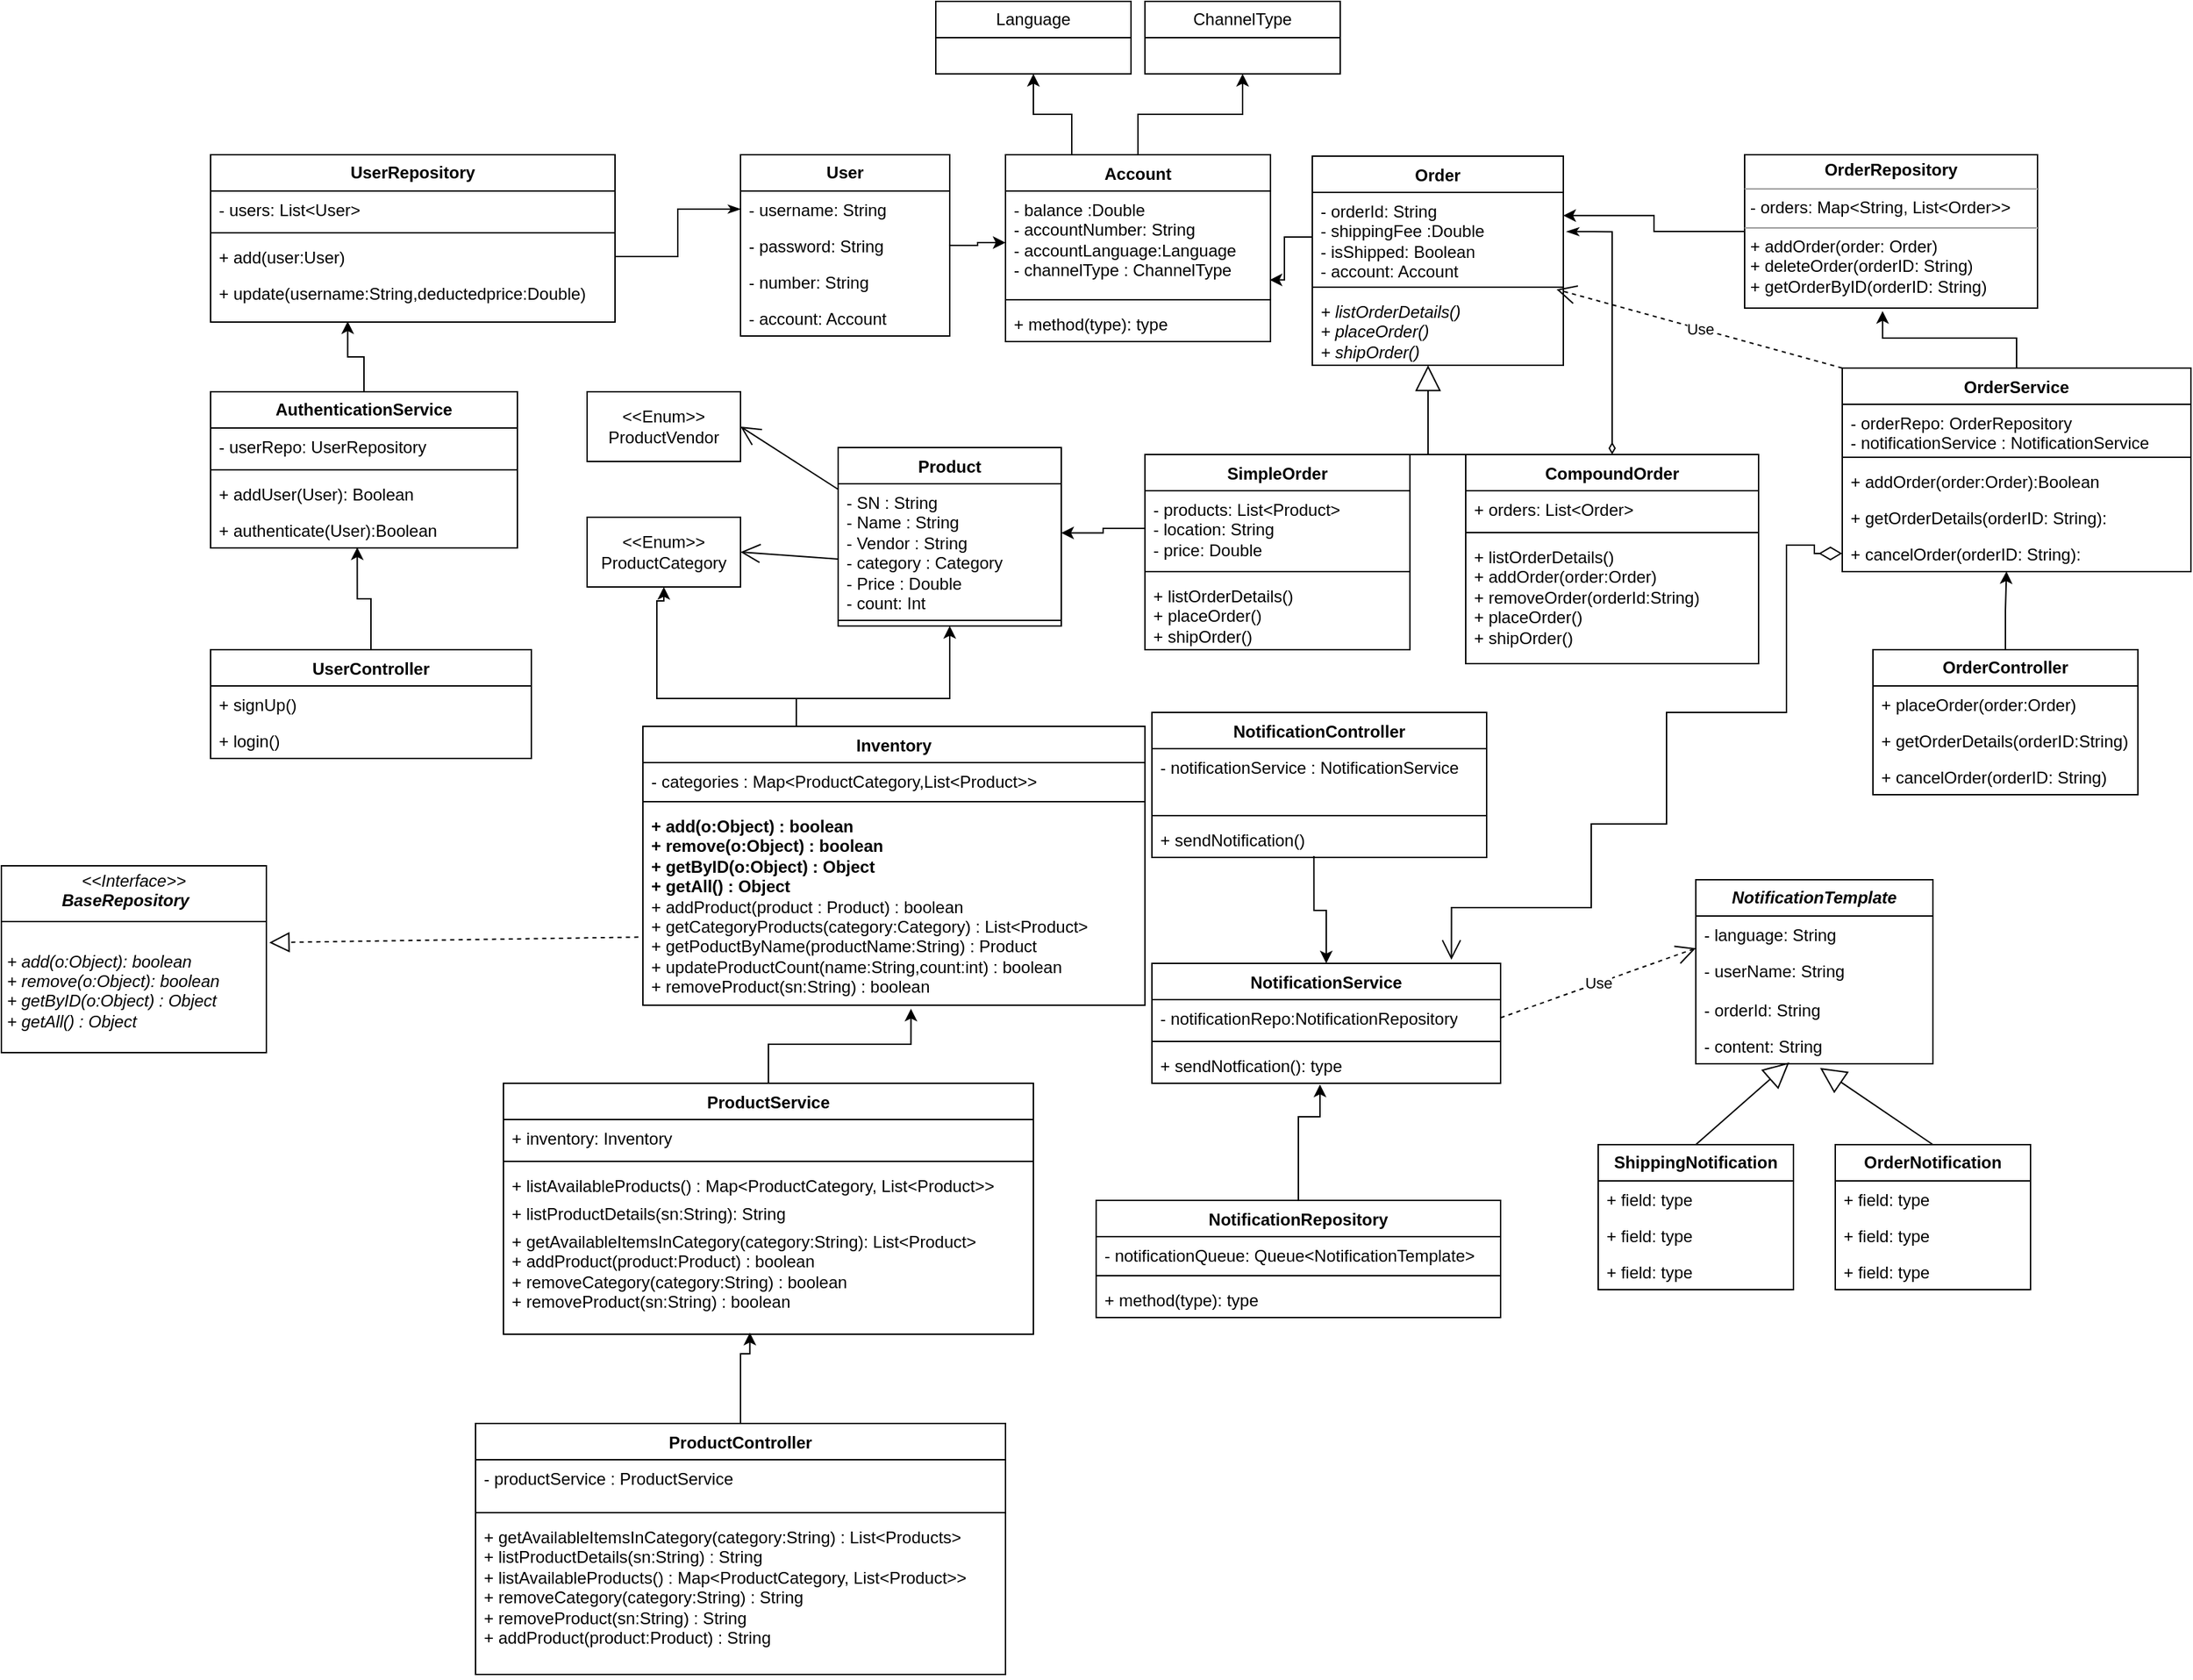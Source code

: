 <mxfile version="22.1.16" type="device">
  <diagram name="Page-1" id="ezWB19gvRVHxyUMwyJo4">
    <mxGraphModel dx="1629" dy="2023" grid="1" gridSize="10" guides="1" tooltips="1" connect="1" arrows="1" fold="1" page="1" pageScale="1" pageWidth="827" pageHeight="1169" background="none" math="0" shadow="0">
      <root>
        <mxCell id="0" />
        <mxCell id="1" parent="0" />
        <mxCell id="jAd_0k3JoRh1aV_-WotN-58" style="edgeStyle=orthogonalEdgeStyle;rounded=0;orthogonalLoop=1;jettySize=auto;html=1;entryX=0.5;entryY=1;entryDx=0;entryDy=0;" parent="1" source="sSTxeFwzz6aE_10y11AU-1" target="8iRE1FHYoumsFUY-3AyQ-13" edge="1">
          <mxGeometry relative="1" as="geometry">
            <mxPoint x="9.52" y="345.004" as="targetPoint" />
            <Array as="points">
              <mxPoint x="110" y="420" />
              <mxPoint x="10" y="420" />
              <mxPoint x="10" y="350" />
              <mxPoint x="15" y="350" />
            </Array>
          </mxGeometry>
        </mxCell>
        <mxCell id="sSTxeFwzz6aE_10y11AU-1" value="Inventory" style="swimlane;fontStyle=1;align=center;verticalAlign=top;childLayout=stackLayout;horizontal=1;startSize=26;horizontalStack=0;resizeParent=1;resizeParentMax=0;resizeLast=0;collapsible=1;marginBottom=0;whiteSpace=wrap;html=1;" parent="1" vertex="1">
          <mxGeometry y="440" width="360" height="200" as="geometry" />
        </mxCell>
        <mxCell id="sSTxeFwzz6aE_10y11AU-2" value="- categories : Map&amp;lt;ProductCategory,List&amp;lt;Product&amp;gt;&amp;gt;" style="text;strokeColor=none;fillColor=none;align=left;verticalAlign=top;spacingLeft=4;spacingRight=4;overflow=hidden;rotatable=0;points=[[0,0.5],[1,0.5]];portConstraint=eastwest;whiteSpace=wrap;html=1;" parent="sSTxeFwzz6aE_10y11AU-1" vertex="1">
          <mxGeometry y="26" width="360" height="24" as="geometry" />
        </mxCell>
        <mxCell id="sSTxeFwzz6aE_10y11AU-3" value="" style="line;strokeWidth=1;fillColor=none;align=left;verticalAlign=middle;spacingTop=-1;spacingLeft=3;spacingRight=3;rotatable=0;labelPosition=right;points=[];portConstraint=eastwest;strokeColor=inherit;" parent="sSTxeFwzz6aE_10y11AU-1" vertex="1">
          <mxGeometry y="50" width="360" height="8" as="geometry" />
        </mxCell>
        <mxCell id="XPgr3p0GNO_WvnNz8szD-36" value="&lt;b&gt;+ add(o:Object) : boolean&lt;br&gt;+ remove(o:Object) : boolean&lt;br&gt;+ getByID(o:Object) : Object&lt;br&gt;+ getAll() : Object&lt;br&gt;&lt;/b&gt;+ addProduct(product : Product) : boolean&lt;br style=&quot;border-color: var(--border-color);&quot;&gt;&lt;span style=&quot;background-color: rgb(255, 255, 255);&quot;&gt;+ getCategoryProducts(category:Category) : List&amp;lt;Product&amp;gt;&lt;br&gt;+ getPoductByName(productName:String) : Product&lt;br&gt;+ updateProductCount(name:String,count:int) : boolean&lt;br&gt;+ removeProduct(sn:String) : boolean&lt;br&gt;&lt;br&gt;&lt;/span&gt;" style="text;strokeColor=none;fillColor=none;align=left;verticalAlign=top;spacingLeft=4;spacingRight=4;overflow=hidden;rotatable=0;points=[[0,0.5],[1,0.5]];portConstraint=eastwest;whiteSpace=wrap;html=1;" parent="sSTxeFwzz6aE_10y11AU-1" vertex="1">
          <mxGeometry y="58" width="360" height="142" as="geometry" />
        </mxCell>
        <mxCell id="sSTxeFwzz6aE_10y11AU-9" value="Product" style="swimlane;fontStyle=1;align=center;verticalAlign=top;childLayout=stackLayout;horizontal=1;startSize=26;horizontalStack=0;resizeParent=1;resizeParentMax=0;resizeLast=0;collapsible=1;marginBottom=0;whiteSpace=wrap;html=1;" parent="1" vertex="1">
          <mxGeometry x="140" y="240" width="160" height="128" as="geometry" />
        </mxCell>
        <mxCell id="8iRE1FHYoumsFUY-3AyQ-15" value="" style="endArrow=open;endFill=1;endSize=12;html=1;rounded=0;entryX=1;entryY=0.5;entryDx=0;entryDy=0;" edge="1" parent="sSTxeFwzz6aE_10y11AU-9" target="8iRE1FHYoumsFUY-3AyQ-14">
          <mxGeometry width="160" relative="1" as="geometry">
            <mxPoint y="30" as="sourcePoint" />
            <mxPoint x="160" y="30" as="targetPoint" />
          </mxGeometry>
        </mxCell>
        <mxCell id="sSTxeFwzz6aE_10y11AU-10" value="- SN : String&lt;br&gt;- Name : String&lt;br&gt;- Vendor : String&lt;br&gt;- category : Category&lt;br&gt;- Price : Double&lt;br&gt;- count: Int" style="text;strokeColor=none;fillColor=none;align=left;verticalAlign=top;spacingLeft=4;spacingRight=4;overflow=hidden;rotatable=0;points=[[0,0.5],[1,0.5]];portConstraint=eastwest;whiteSpace=wrap;html=1;" parent="sSTxeFwzz6aE_10y11AU-9" vertex="1">
          <mxGeometry y="26" width="160" height="94" as="geometry" />
        </mxCell>
        <mxCell id="8iRE1FHYoumsFUY-3AyQ-16" value="" style="endArrow=open;endFill=1;endSize=12;html=1;rounded=0;entryX=1;entryY=0.5;entryDx=0;entryDy=0;" edge="1" parent="sSTxeFwzz6aE_10y11AU-9" target="8iRE1FHYoumsFUY-3AyQ-13">
          <mxGeometry width="160" relative="1" as="geometry">
            <mxPoint y="80" as="sourcePoint" />
            <mxPoint x="160" y="80" as="targetPoint" />
          </mxGeometry>
        </mxCell>
        <mxCell id="sSTxeFwzz6aE_10y11AU-11" value="" style="line;strokeWidth=1;fillColor=none;align=left;verticalAlign=middle;spacingTop=-1;spacingLeft=3;spacingRight=3;rotatable=0;labelPosition=right;points=[];portConstraint=eastwest;strokeColor=inherit;" parent="sSTxeFwzz6aE_10y11AU-9" vertex="1">
          <mxGeometry y="120" width="160" height="8" as="geometry" />
        </mxCell>
        <mxCell id="jAd_0k3JoRh1aV_-WotN-1" value="&lt;b&gt;User&lt;/b&gt;" style="swimlane;fontStyle=0;childLayout=stackLayout;horizontal=1;startSize=26;fillColor=none;horizontalStack=0;resizeParent=1;resizeParentMax=0;resizeLast=0;collapsible=1;marginBottom=0;whiteSpace=wrap;html=1;" parent="1" vertex="1">
          <mxGeometry x="70" y="30" width="150" height="130" as="geometry" />
        </mxCell>
        <mxCell id="jAd_0k3JoRh1aV_-WotN-2" value="- username: String" style="text;strokeColor=none;fillColor=none;align=left;verticalAlign=top;spacingLeft=4;spacingRight=4;overflow=hidden;rotatable=0;points=[[0,0.5],[1,0.5]];portConstraint=eastwest;whiteSpace=wrap;html=1;" parent="jAd_0k3JoRh1aV_-WotN-1" vertex="1">
          <mxGeometry y="26" width="150" height="26" as="geometry" />
        </mxCell>
        <mxCell id="jAd_0k3JoRh1aV_-WotN-3" value="- password: String" style="text;strokeColor=none;fillColor=none;align=left;verticalAlign=top;spacingLeft=4;spacingRight=4;overflow=hidden;rotatable=0;points=[[0,0.5],[1,0.5]];portConstraint=eastwest;whiteSpace=wrap;html=1;" parent="jAd_0k3JoRh1aV_-WotN-1" vertex="1">
          <mxGeometry y="52" width="150" height="26" as="geometry" />
        </mxCell>
        <mxCell id="jAd_0k3JoRh1aV_-WotN-4" value="- number: String" style="text;strokeColor=none;fillColor=none;align=left;verticalAlign=top;spacingLeft=4;spacingRight=4;overflow=hidden;rotatable=0;points=[[0,0.5],[1,0.5]];portConstraint=eastwest;whiteSpace=wrap;html=1;" parent="jAd_0k3JoRh1aV_-WotN-1" vertex="1">
          <mxGeometry y="78" width="150" height="26" as="geometry" />
        </mxCell>
        <mxCell id="jAd_0k3JoRh1aV_-WotN-47" value="- account: Account" style="text;strokeColor=none;fillColor=none;align=left;verticalAlign=top;spacingLeft=4;spacingRight=4;overflow=hidden;rotatable=0;points=[[0,0.5],[1,0.5]];portConstraint=eastwest;whiteSpace=wrap;html=1;" parent="jAd_0k3JoRh1aV_-WotN-1" vertex="1">
          <mxGeometry y="104" width="150" height="26" as="geometry" />
        </mxCell>
        <mxCell id="H5YXKVOn2lbgcyIjDE7c-7" style="edgeStyle=orthogonalEdgeStyle;rounded=0;orthogonalLoop=1;jettySize=auto;html=1;exitX=0.5;exitY=0;exitDx=0;exitDy=0;entryX=0.5;entryY=1;entryDx=0;entryDy=0;" parent="1" source="jAd_0k3JoRh1aV_-WotN-6" target="H5YXKVOn2lbgcyIjDE7c-2" edge="1">
          <mxGeometry relative="1" as="geometry" />
        </mxCell>
        <mxCell id="H5YXKVOn2lbgcyIjDE7c-14" style="edgeStyle=orthogonalEdgeStyle;rounded=0;orthogonalLoop=1;jettySize=auto;html=1;exitX=0.25;exitY=0;exitDx=0;exitDy=0;entryX=0.5;entryY=1;entryDx=0;entryDy=0;" parent="1" source="jAd_0k3JoRh1aV_-WotN-6" target="H5YXKVOn2lbgcyIjDE7c-13" edge="1">
          <mxGeometry relative="1" as="geometry" />
        </mxCell>
        <mxCell id="jAd_0k3JoRh1aV_-WotN-6" value="Account" style="swimlane;fontStyle=1;align=center;verticalAlign=top;childLayout=stackLayout;horizontal=1;startSize=26;horizontalStack=0;resizeParent=1;resizeParentMax=0;resizeLast=0;collapsible=1;marginBottom=0;whiteSpace=wrap;html=1;" parent="1" vertex="1">
          <mxGeometry x="260" y="30" width="190" height="134" as="geometry" />
        </mxCell>
        <mxCell id="jAd_0k3JoRh1aV_-WotN-7" value="- balance :Double&lt;br&gt;- accountNumber: String&lt;br&gt;- accountLanguage:Language&lt;br&gt;- channelType : ChannelType" style="text;strokeColor=none;fillColor=none;align=left;verticalAlign=top;spacingLeft=4;spacingRight=4;overflow=hidden;rotatable=0;points=[[0,0.5],[1,0.5]];portConstraint=eastwest;whiteSpace=wrap;html=1;" parent="jAd_0k3JoRh1aV_-WotN-6" vertex="1">
          <mxGeometry y="26" width="190" height="74" as="geometry" />
        </mxCell>
        <mxCell id="jAd_0k3JoRh1aV_-WotN-8" value="" style="line;strokeWidth=1;fillColor=none;align=left;verticalAlign=middle;spacingTop=-1;spacingLeft=3;spacingRight=3;rotatable=0;labelPosition=right;points=[];portConstraint=eastwest;strokeColor=inherit;" parent="jAd_0k3JoRh1aV_-WotN-6" vertex="1">
          <mxGeometry y="100" width="190" height="8" as="geometry" />
        </mxCell>
        <mxCell id="jAd_0k3JoRh1aV_-WotN-9" value="+ method(type): type" style="text;strokeColor=none;fillColor=none;align=left;verticalAlign=top;spacingLeft=4;spacingRight=4;overflow=hidden;rotatable=0;points=[[0,0.5],[1,0.5]];portConstraint=eastwest;whiteSpace=wrap;html=1;" parent="jAd_0k3JoRh1aV_-WotN-6" vertex="1">
          <mxGeometry y="108" width="190" height="26" as="geometry" />
        </mxCell>
        <mxCell id="jAd_0k3JoRh1aV_-WotN-15" value="Order" style="swimlane;fontStyle=1;align=center;verticalAlign=top;childLayout=stackLayout;horizontal=1;startSize=26;horizontalStack=0;resizeParent=1;resizeParentMax=0;resizeLast=0;collapsible=1;marginBottom=0;whiteSpace=wrap;html=1;" parent="1" vertex="1">
          <mxGeometry x="480" y="31" width="180" height="150" as="geometry" />
        </mxCell>
        <mxCell id="jAd_0k3JoRh1aV_-WotN-16" value="- orderId: String&lt;br&gt;- shippingFee :Double&lt;br&gt;- isShipped: Boolean&lt;br&gt;- account: Account" style="text;strokeColor=none;fillColor=none;align=left;verticalAlign=top;spacingLeft=4;spacingRight=4;overflow=hidden;rotatable=0;points=[[0,0.5],[1,0.5]];portConstraint=eastwest;whiteSpace=wrap;html=1;" parent="jAd_0k3JoRh1aV_-WotN-15" vertex="1">
          <mxGeometry y="26" width="180" height="64" as="geometry" />
        </mxCell>
        <mxCell id="jAd_0k3JoRh1aV_-WotN-17" value="" style="line;strokeWidth=1;fillColor=none;align=left;verticalAlign=middle;spacingTop=-1;spacingLeft=3;spacingRight=3;rotatable=0;labelPosition=right;points=[];portConstraint=eastwest;strokeColor=inherit;" parent="jAd_0k3JoRh1aV_-WotN-15" vertex="1">
          <mxGeometry y="90" width="180" height="8" as="geometry" />
        </mxCell>
        <mxCell id="jAd_0k3JoRh1aV_-WotN-18" value="&lt;i&gt;+ listOrderDetails()&lt;br&gt;+ placeOrder()&lt;br&gt;+ shipOrder()&lt;br&gt;&lt;br&gt;&lt;/i&gt;" style="text;strokeColor=none;fillColor=none;align=left;verticalAlign=top;spacingLeft=4;spacingRight=4;overflow=hidden;rotatable=0;points=[[0,0.5],[1,0.5]];portConstraint=eastwest;whiteSpace=wrap;html=1;" parent="jAd_0k3JoRh1aV_-WotN-15" vertex="1">
          <mxGeometry y="98" width="180" height="52" as="geometry" />
        </mxCell>
        <mxCell id="jAd_0k3JoRh1aV_-WotN-37" style="edgeStyle=orthogonalEdgeStyle;rounded=0;orthogonalLoop=1;jettySize=auto;html=1;endArrow=none;endFill=0;" parent="1" source="jAd_0k3JoRh1aV_-WotN-23" edge="1">
          <mxGeometry relative="1" as="geometry">
            <mxPoint x="560" y="245" as="targetPoint" />
            <Array as="points">
              <mxPoint x="650" y="245" />
              <mxPoint x="650" y="245" />
            </Array>
          </mxGeometry>
        </mxCell>
        <mxCell id="jAd_0k3JoRh1aV_-WotN-23" value="CompoundOrder" style="swimlane;fontStyle=1;align=center;verticalAlign=top;childLayout=stackLayout;horizontal=1;startSize=26;horizontalStack=0;resizeParent=1;resizeParentMax=0;resizeLast=0;collapsible=1;marginBottom=0;whiteSpace=wrap;html=1;" parent="1" vertex="1">
          <mxGeometry x="590" y="245" width="210" height="150" as="geometry" />
        </mxCell>
        <mxCell id="jAd_0k3JoRh1aV_-WotN-24" value="+ orders: List&amp;lt;Order&amp;gt;" style="text;strokeColor=none;fillColor=none;align=left;verticalAlign=top;spacingLeft=4;spacingRight=4;overflow=hidden;rotatable=0;points=[[0,0.5],[1,0.5]];portConstraint=eastwest;whiteSpace=wrap;html=1;" parent="jAd_0k3JoRh1aV_-WotN-23" vertex="1">
          <mxGeometry y="26" width="210" height="26" as="geometry" />
        </mxCell>
        <mxCell id="jAd_0k3JoRh1aV_-WotN-25" value="" style="line;strokeWidth=1;fillColor=none;align=left;verticalAlign=middle;spacingTop=-1;spacingLeft=3;spacingRight=3;rotatable=0;labelPosition=right;points=[];portConstraint=eastwest;strokeColor=inherit;" parent="jAd_0k3JoRh1aV_-WotN-23" vertex="1">
          <mxGeometry y="52" width="210" height="8" as="geometry" />
        </mxCell>
        <mxCell id="jAd_0k3JoRh1aV_-WotN-26" value="+ listOrderDetails()&lt;br&gt;+ addOrder(order:Order)&lt;br&gt;+ removeOrder(orderId:String)&lt;br style=&quot;border-color: var(--border-color);&quot;&gt;+ placeOrder()&lt;br style=&quot;border-color: var(--border-color);&quot;&gt;+ shipOrder()" style="text;strokeColor=none;fillColor=none;align=left;verticalAlign=top;spacingLeft=4;spacingRight=4;overflow=hidden;rotatable=0;points=[[0,0.5],[1,0.5]];portConstraint=eastwest;whiteSpace=wrap;html=1;" parent="jAd_0k3JoRh1aV_-WotN-23" vertex="1">
          <mxGeometry y="60" width="210" height="90" as="geometry" />
        </mxCell>
        <mxCell id="jAd_0k3JoRh1aV_-WotN-31" value="" style="endArrow=block;endSize=16;endFill=0;html=1;rounded=0;exitX=0.5;exitY=0;exitDx=0;exitDy=0;" parent="1" source="jAd_0k3JoRh1aV_-WotN-39" edge="1">
          <mxGeometry x="0.54" y="-5" width="160" relative="1" as="geometry">
            <mxPoint x="442.64" y="325.6" as="sourcePoint" />
            <mxPoint x="563" y="181" as="targetPoint" />
            <Array as="points">
              <mxPoint x="563" y="245" />
            </Array>
            <mxPoint as="offset" />
          </mxGeometry>
        </mxCell>
        <mxCell id="jAd_0k3JoRh1aV_-WotN-38" style="edgeStyle=orthogonalEdgeStyle;rounded=0;orthogonalLoop=1;jettySize=auto;html=1;entryX=1.013;entryY=0.44;entryDx=0;entryDy=0;entryPerimeter=0;startArrow=diamondThin;startFill=0;targetPerimeterSpacing=5;endArrow=classicThin;endFill=1;" parent="1" source="jAd_0k3JoRh1aV_-WotN-23" target="jAd_0k3JoRh1aV_-WotN-16" edge="1">
          <mxGeometry relative="1" as="geometry" />
        </mxCell>
        <mxCell id="jAd_0k3JoRh1aV_-WotN-39" value="SimpleOrder" style="swimlane;fontStyle=1;align=center;verticalAlign=top;childLayout=stackLayout;horizontal=1;startSize=26;horizontalStack=0;resizeParent=1;resizeParentMax=0;resizeLast=0;collapsible=1;marginBottom=0;whiteSpace=wrap;html=1;" parent="1" vertex="1">
          <mxGeometry x="360" y="245" width="190" height="140" as="geometry" />
        </mxCell>
        <mxCell id="jAd_0k3JoRh1aV_-WotN-40" value="- products: List&amp;lt;Product&amp;gt;&lt;br&gt;- location: String&lt;br&gt;- price: Double" style="text;strokeColor=none;fillColor=none;align=left;verticalAlign=top;spacingLeft=4;spacingRight=4;overflow=hidden;rotatable=0;points=[[0,0.5],[1,0.5]];portConstraint=eastwest;whiteSpace=wrap;html=1;" parent="jAd_0k3JoRh1aV_-WotN-39" vertex="1">
          <mxGeometry y="26" width="190" height="54" as="geometry" />
        </mxCell>
        <mxCell id="jAd_0k3JoRh1aV_-WotN-41" value="" style="line;strokeWidth=1;fillColor=none;align=left;verticalAlign=middle;spacingTop=-1;spacingLeft=3;spacingRight=3;rotatable=0;labelPosition=right;points=[];portConstraint=eastwest;strokeColor=inherit;" parent="jAd_0k3JoRh1aV_-WotN-39" vertex="1">
          <mxGeometry y="80" width="190" height="8" as="geometry" />
        </mxCell>
        <mxCell id="jAd_0k3JoRh1aV_-WotN-42" value="&lt;span style=&quot;border-color: var(--border-color);&quot;&gt;+ listOrderDetails()&lt;br&gt;&lt;span style=&quot;border-color: var(--border-color);&quot;&gt;+ placeOrder()&lt;br style=&quot;border-color: var(--border-color);&quot;&gt;+ shipOrder()&lt;/span&gt;&lt;br&gt;&lt;/span&gt;" style="text;strokeColor=none;fillColor=none;align=left;verticalAlign=top;spacingLeft=4;spacingRight=4;overflow=hidden;rotatable=0;points=[[0,0.5],[1,0.5]];portConstraint=eastwest;whiteSpace=wrap;html=1;" parent="jAd_0k3JoRh1aV_-WotN-39" vertex="1">
          <mxGeometry y="88" width="190" height="52" as="geometry" />
        </mxCell>
        <mxCell id="jAd_0k3JoRh1aV_-WotN-44" value="&lt;p style=&quot;margin:0px;margin-top:4px;text-align:center;&quot;&gt;&lt;b&gt;OrderRepository&lt;/b&gt;&lt;/p&gt;&lt;hr size=&quot;1&quot;&gt;&lt;p style=&quot;margin:0px;margin-left:4px;&quot;&gt;- orders: Map&amp;lt;String, List&amp;lt;Order&amp;gt;&amp;gt;&lt;/p&gt;&lt;hr size=&quot;1&quot;&gt;&lt;p style=&quot;margin:0px;margin-left:4px;&quot;&gt;+ addOrder(order: Order)&lt;/p&gt;&lt;p style=&quot;margin:0px;margin-left:4px;&quot;&gt;+ deleteOrder(orderID: String)&lt;/p&gt;&lt;p style=&quot;margin:0px;margin-left:4px;&quot;&gt;+ getOrderByID(orderID: String)&lt;/p&gt;" style="verticalAlign=top;align=left;overflow=fill;fontSize=12;fontFamily=Helvetica;html=1;whiteSpace=wrap;" parent="1" vertex="1">
          <mxGeometry x="790" y="30" width="210" height="110" as="geometry" />
        </mxCell>
        <mxCell id="jAd_0k3JoRh1aV_-WotN-48" style="edgeStyle=orthogonalEdgeStyle;rounded=0;orthogonalLoop=1;jettySize=auto;html=1;entryX=0.997;entryY=0.862;entryDx=0;entryDy=0;entryPerimeter=0;" parent="1" source="jAd_0k3JoRh1aV_-WotN-16" target="jAd_0k3JoRh1aV_-WotN-7" edge="1">
          <mxGeometry relative="1" as="geometry" />
        </mxCell>
        <mxCell id="jAd_0k3JoRh1aV_-WotN-49" style="edgeStyle=orthogonalEdgeStyle;rounded=0;orthogonalLoop=1;jettySize=auto;html=1;entryX=1;entryY=0.259;entryDx=0;entryDy=0;entryPerimeter=0;" parent="1" source="jAd_0k3JoRh1aV_-WotN-44" target="jAd_0k3JoRh1aV_-WotN-16" edge="1">
          <mxGeometry relative="1" as="geometry" />
        </mxCell>
        <mxCell id="jAd_0k3JoRh1aV_-WotN-50" style="edgeStyle=orthogonalEdgeStyle;rounded=0;orthogonalLoop=1;jettySize=auto;html=1;entryX=1;entryY=0.375;entryDx=0;entryDy=0;entryPerimeter=0;" parent="1" source="jAd_0k3JoRh1aV_-WotN-40" target="sSTxeFwzz6aE_10y11AU-10" edge="1">
          <mxGeometry relative="1" as="geometry" />
        </mxCell>
        <mxCell id="jAd_0k3JoRh1aV_-WotN-57" style="edgeStyle=orthogonalEdgeStyle;rounded=0;orthogonalLoop=1;jettySize=auto;html=1;entryX=0.5;entryY=1;entryDx=0;entryDy=0;" parent="1" source="sSTxeFwzz6aE_10y11AU-1" target="sSTxeFwzz6aE_10y11AU-9" edge="1">
          <mxGeometry relative="1" as="geometry">
            <Array as="points">
              <mxPoint x="110" y="420" />
              <mxPoint x="220" y="420" />
            </Array>
            <mxPoint x="222.56" y="393.402" as="targetPoint" />
          </mxGeometry>
        </mxCell>
        <mxCell id="jAd_0k3JoRh1aV_-WotN-73" style="edgeStyle=orthogonalEdgeStyle;rounded=0;orthogonalLoop=1;jettySize=auto;html=1;entryX=0.478;entryY=0.985;entryDx=0;entryDy=0;entryPerimeter=0;" parent="1" source="jAd_0k3JoRh1aV_-WotN-59" target="jAd_0k3JoRh1aV_-WotN-71" edge="1">
          <mxGeometry relative="1" as="geometry">
            <Array as="points" />
            <mxPoint x="-515" y="158" as="targetPoint" />
          </mxGeometry>
        </mxCell>
        <mxCell id="jAd_0k3JoRh1aV_-WotN-59" value="UserController" style="swimlane;fontStyle=1;align=center;verticalAlign=top;childLayout=stackLayout;horizontal=1;startSize=26;horizontalStack=0;resizeParent=1;resizeParentMax=0;resizeLast=0;collapsible=1;marginBottom=0;whiteSpace=wrap;html=1;" parent="1" vertex="1">
          <mxGeometry x="-310" y="385" width="230" height="78" as="geometry" />
        </mxCell>
        <mxCell id="jAd_0k3JoRh1aV_-WotN-62" value="+ signUp()" style="text;strokeColor=none;fillColor=none;align=left;verticalAlign=top;spacingLeft=4;spacingRight=4;overflow=hidden;rotatable=0;points=[[0,0.5],[1,0.5]];portConstraint=eastwest;whiteSpace=wrap;html=1;" parent="jAd_0k3JoRh1aV_-WotN-59" vertex="1">
          <mxGeometry y="26" width="230" height="26" as="geometry" />
        </mxCell>
        <mxCell id="jAd_0k3JoRh1aV_-WotN-79" value="+ login()" style="text;strokeColor=none;fillColor=none;align=left;verticalAlign=top;spacingLeft=4;spacingRight=4;overflow=hidden;rotatable=0;points=[[0,0.5],[1,0.5]];portConstraint=eastwest;whiteSpace=wrap;html=1;" parent="jAd_0k3JoRh1aV_-WotN-59" vertex="1">
          <mxGeometry y="52" width="230" height="26" as="geometry" />
        </mxCell>
        <mxCell id="jAd_0k3JoRh1aV_-WotN-64" value="&lt;b&gt;UserRepository&lt;/b&gt;" style="swimlane;fontStyle=0;childLayout=stackLayout;horizontal=1;startSize=26;fillColor=none;horizontalStack=0;resizeParent=1;resizeParentMax=0;resizeLast=0;collapsible=1;marginBottom=0;whiteSpace=wrap;html=1;" parent="1" vertex="1">
          <mxGeometry x="-310" y="30" width="290" height="120" as="geometry" />
        </mxCell>
        <mxCell id="jAd_0k3JoRh1aV_-WotN-86" value="- users: List&amp;lt;User&amp;gt;" style="text;strokeColor=none;fillColor=none;align=left;verticalAlign=top;spacingLeft=4;spacingRight=4;overflow=hidden;rotatable=0;points=[[0,0.5],[1,0.5]];portConstraint=eastwest;whiteSpace=wrap;html=1;" parent="jAd_0k3JoRh1aV_-WotN-64" vertex="1">
          <mxGeometry y="26" width="290" height="26" as="geometry" />
        </mxCell>
        <mxCell id="jAd_0k3JoRh1aV_-WotN-87" value="" style="line;strokeWidth=1;fillColor=none;align=left;verticalAlign=middle;spacingTop=-1;spacingLeft=3;spacingRight=3;rotatable=0;labelPosition=right;points=[];portConstraint=eastwest;strokeColor=inherit;" parent="jAd_0k3JoRh1aV_-WotN-64" vertex="1">
          <mxGeometry y="52" width="290" height="8" as="geometry" />
        </mxCell>
        <mxCell id="jAd_0k3JoRh1aV_-WotN-65" value="+ add(user:User)" style="text;strokeColor=none;fillColor=none;align=left;verticalAlign=top;spacingLeft=4;spacingRight=4;overflow=hidden;rotatable=0;points=[[0,0.5],[1,0.5]];portConstraint=eastwest;whiteSpace=wrap;html=1;" parent="jAd_0k3JoRh1aV_-WotN-64" vertex="1">
          <mxGeometry y="60" width="290" height="26" as="geometry" />
        </mxCell>
        <mxCell id="uDgZ4zNsF0MYCXIghiHv-18" value="+ update(username:String,deductedprice:Double)" style="text;strokeColor=none;fillColor=none;align=left;verticalAlign=top;spacingLeft=4;spacingRight=4;overflow=hidden;rotatable=0;points=[[0,0.5],[1,0.5]];portConstraint=eastwest;whiteSpace=wrap;html=1;" parent="jAd_0k3JoRh1aV_-WotN-64" vertex="1">
          <mxGeometry y="86" width="290" height="34" as="geometry" />
        </mxCell>
        <mxCell id="jAd_0k3JoRh1aV_-WotN-69" value="&lt;b&gt;AuthenticationService&lt;/b&gt;" style="swimlane;fontStyle=0;childLayout=stackLayout;horizontal=1;startSize=26;fillColor=none;horizontalStack=0;resizeParent=1;resizeParentMax=0;resizeLast=0;collapsible=1;marginBottom=0;whiteSpace=wrap;html=1;" parent="1" vertex="1">
          <mxGeometry x="-310" y="200" width="220" height="112" as="geometry" />
        </mxCell>
        <mxCell id="jAd_0k3JoRh1aV_-WotN-78" value="- userRepo: UserRepository" style="text;strokeColor=none;fillColor=none;align=left;verticalAlign=top;spacingLeft=4;spacingRight=4;overflow=hidden;rotatable=0;points=[[0,0.5],[1,0.5]];portConstraint=eastwest;whiteSpace=wrap;html=1;" parent="jAd_0k3JoRh1aV_-WotN-69" vertex="1">
          <mxGeometry y="26" width="220" height="26" as="geometry" />
        </mxCell>
        <mxCell id="jAd_0k3JoRh1aV_-WotN-76" value="" style="line;strokeWidth=1;fillColor=none;align=left;verticalAlign=middle;spacingTop=-1;spacingLeft=3;spacingRight=3;rotatable=0;labelPosition=right;points=[];portConstraint=eastwest;strokeColor=inherit;" parent="jAd_0k3JoRh1aV_-WotN-69" vertex="1">
          <mxGeometry y="52" width="220" height="8" as="geometry" />
        </mxCell>
        <mxCell id="jAd_0k3JoRh1aV_-WotN-70" value="+ addUser(User): Boolean" style="text;strokeColor=none;fillColor=none;align=left;verticalAlign=top;spacingLeft=4;spacingRight=4;overflow=hidden;rotatable=0;points=[[0,0.5],[1,0.5]];portConstraint=eastwest;whiteSpace=wrap;html=1;" parent="jAd_0k3JoRh1aV_-WotN-69" vertex="1">
          <mxGeometry y="60" width="220" height="26" as="geometry" />
        </mxCell>
        <mxCell id="jAd_0k3JoRh1aV_-WotN-71" value="+ authenticate(User):Boolean" style="text;strokeColor=none;fillColor=none;align=left;verticalAlign=top;spacingLeft=4;spacingRight=4;overflow=hidden;rotatable=0;points=[[0,0.5],[1,0.5]];portConstraint=eastwest;whiteSpace=wrap;html=1;" parent="jAd_0k3JoRh1aV_-WotN-69" vertex="1">
          <mxGeometry y="86" width="220" height="26" as="geometry" />
        </mxCell>
        <mxCell id="jAd_0k3JoRh1aV_-WotN-75" style="edgeStyle=orthogonalEdgeStyle;rounded=0;orthogonalLoop=1;jettySize=auto;html=1;entryX=0.339;entryY=0.985;entryDx=0;entryDy=0;entryPerimeter=0;" parent="1" source="jAd_0k3JoRh1aV_-WotN-69" target="uDgZ4zNsF0MYCXIghiHv-18" edge="1">
          <mxGeometry relative="1" as="geometry">
            <mxPoint x="-363.12" y="87.852" as="targetPoint" />
          </mxGeometry>
        </mxCell>
        <mxCell id="jAd_0k3JoRh1aV_-WotN-80" style="edgeStyle=orthogonalEdgeStyle;rounded=0;orthogonalLoop=1;jettySize=auto;html=1;entryX=0;entryY=0.5;entryDx=0;entryDy=0;endArrow=classicThin;endFill=1;" parent="1" source="jAd_0k3JoRh1aV_-WotN-65" target="jAd_0k3JoRh1aV_-WotN-2" edge="1">
          <mxGeometry relative="1" as="geometry" />
        </mxCell>
        <mxCell id="jAd_0k3JoRh1aV_-WotN-82" value="&lt;b&gt;OrderController&lt;/b&gt;" style="swimlane;fontStyle=0;childLayout=stackLayout;horizontal=1;startSize=26;fillColor=none;horizontalStack=0;resizeParent=1;resizeParentMax=0;resizeLast=0;collapsible=1;marginBottom=0;whiteSpace=wrap;html=1;" parent="1" vertex="1">
          <mxGeometry x="882" y="385" width="190" height="104" as="geometry" />
        </mxCell>
        <mxCell id="jAd_0k3JoRh1aV_-WotN-83" value="+ placeOrder(order:Order)" style="text;strokeColor=none;fillColor=none;align=left;verticalAlign=top;spacingLeft=4;spacingRight=4;overflow=hidden;rotatable=0;points=[[0,0.5],[1,0.5]];portConstraint=eastwest;whiteSpace=wrap;html=1;" parent="jAd_0k3JoRh1aV_-WotN-82" vertex="1">
          <mxGeometry y="26" width="190" height="26" as="geometry" />
        </mxCell>
        <mxCell id="jAd_0k3JoRh1aV_-WotN-84" value="+ getOrderDetails(orderID:String)" style="text;strokeColor=none;fillColor=none;align=left;verticalAlign=top;spacingLeft=4;spacingRight=4;overflow=hidden;rotatable=0;points=[[0,0.5],[1,0.5]];portConstraint=eastwest;whiteSpace=wrap;html=1;" parent="jAd_0k3JoRh1aV_-WotN-82" vertex="1">
          <mxGeometry y="52" width="190" height="26" as="geometry" />
        </mxCell>
        <mxCell id="jAd_0k3JoRh1aV_-WotN-85" value="+ cancelOrder(orderID: String)" style="text;strokeColor=none;fillColor=none;align=left;verticalAlign=top;spacingLeft=4;spacingRight=4;overflow=hidden;rotatable=0;points=[[0,0.5],[1,0.5]];portConstraint=eastwest;whiteSpace=wrap;html=1;" parent="jAd_0k3JoRh1aV_-WotN-82" vertex="1">
          <mxGeometry y="78" width="190" height="26" as="geometry" />
        </mxCell>
        <mxCell id="jAd_0k3JoRh1aV_-WotN-88" value="OrderService" style="swimlane;fontStyle=1;align=center;verticalAlign=top;childLayout=stackLayout;horizontal=1;startSize=26;horizontalStack=0;resizeParent=1;resizeParentMax=0;resizeLast=0;collapsible=1;marginBottom=0;whiteSpace=wrap;html=1;" parent="1" vertex="1">
          <mxGeometry x="860" y="183" width="250" height="146" as="geometry" />
        </mxCell>
        <mxCell id="jAd_0k3JoRh1aV_-WotN-89" value="- orderRepo: OrderRepository&lt;br&gt;- notificationService : NotificationService" style="text;strokeColor=none;fillColor=none;align=left;verticalAlign=top;spacingLeft=4;spacingRight=4;overflow=hidden;rotatable=0;points=[[0,0.5],[1,0.5]];portConstraint=eastwest;whiteSpace=wrap;html=1;" parent="jAd_0k3JoRh1aV_-WotN-88" vertex="1">
          <mxGeometry y="26" width="250" height="34" as="geometry" />
        </mxCell>
        <mxCell id="jAd_0k3JoRh1aV_-WotN-90" value="" style="line;strokeWidth=1;fillColor=none;align=left;verticalAlign=middle;spacingTop=-1;spacingLeft=3;spacingRight=3;rotatable=0;labelPosition=right;points=[];portConstraint=eastwest;strokeColor=inherit;" parent="jAd_0k3JoRh1aV_-WotN-88" vertex="1">
          <mxGeometry y="60" width="250" height="8" as="geometry" />
        </mxCell>
        <mxCell id="jAd_0k3JoRh1aV_-WotN-92" value="+ addOrder(order:Order):Boolean" style="text;strokeColor=none;fillColor=none;align=left;verticalAlign=top;spacingLeft=4;spacingRight=4;overflow=hidden;rotatable=0;points=[[0,0.5],[1,0.5]];portConstraint=eastwest;whiteSpace=wrap;html=1;" parent="jAd_0k3JoRh1aV_-WotN-88" vertex="1">
          <mxGeometry y="68" width="250" height="26" as="geometry" />
        </mxCell>
        <mxCell id="jAd_0k3JoRh1aV_-WotN-91" value="+ getOrderDetails(orderID: String):" style="text;strokeColor=none;fillColor=none;align=left;verticalAlign=top;spacingLeft=4;spacingRight=4;overflow=hidden;rotatable=0;points=[[0,0.5],[1,0.5]];portConstraint=eastwest;whiteSpace=wrap;html=1;" parent="jAd_0k3JoRh1aV_-WotN-88" vertex="1">
          <mxGeometry y="94" width="250" height="26" as="geometry" />
        </mxCell>
        <mxCell id="jAd_0k3JoRh1aV_-WotN-93" value="+ cancelOrder(orderID: String):" style="text;strokeColor=none;fillColor=none;align=left;verticalAlign=top;spacingLeft=4;spacingRight=4;overflow=hidden;rotatable=0;points=[[0,0.5],[1,0.5]];portConstraint=eastwest;whiteSpace=wrap;html=1;" parent="jAd_0k3JoRh1aV_-WotN-88" vertex="1">
          <mxGeometry y="120" width="250" height="26" as="geometry" />
        </mxCell>
        <mxCell id="jAd_0k3JoRh1aV_-WotN-94" style="edgeStyle=orthogonalEdgeStyle;rounded=0;orthogonalLoop=1;jettySize=auto;html=1;entryX=0.471;entryY=1.019;entryDx=0;entryDy=0;entryPerimeter=0;" parent="1" source="jAd_0k3JoRh1aV_-WotN-88" target="jAd_0k3JoRh1aV_-WotN-44" edge="1">
          <mxGeometry relative="1" as="geometry" />
        </mxCell>
        <mxCell id="jAd_0k3JoRh1aV_-WotN-95" style="edgeStyle=orthogonalEdgeStyle;rounded=0;orthogonalLoop=1;jettySize=auto;html=1;entryX=0.471;entryY=0.993;entryDx=0;entryDy=0;entryPerimeter=0;" parent="1" source="jAd_0k3JoRh1aV_-WotN-82" target="jAd_0k3JoRh1aV_-WotN-93" edge="1">
          <mxGeometry relative="1" as="geometry" />
        </mxCell>
        <mxCell id="uDgZ4zNsF0MYCXIghiHv-2" value="ProductService" style="swimlane;fontStyle=1;align=center;verticalAlign=top;childLayout=stackLayout;horizontal=1;startSize=26;horizontalStack=0;resizeParent=1;resizeParentMax=0;resizeLast=0;collapsible=1;marginBottom=0;whiteSpace=wrap;html=1;" parent="1" vertex="1">
          <mxGeometry x="-100" y="696" width="380" height="180" as="geometry" />
        </mxCell>
        <mxCell id="uDgZ4zNsF0MYCXIghiHv-3" value="+ inventory: Inventory" style="text;strokeColor=none;fillColor=none;align=left;verticalAlign=top;spacingLeft=4;spacingRight=4;overflow=hidden;rotatable=0;points=[[0,0.5],[1,0.5]];portConstraint=eastwest;whiteSpace=wrap;html=1;" parent="uDgZ4zNsF0MYCXIghiHv-2" vertex="1">
          <mxGeometry y="26" width="380" height="26" as="geometry" />
        </mxCell>
        <mxCell id="uDgZ4zNsF0MYCXIghiHv-4" value="" style="line;strokeWidth=1;fillColor=none;align=left;verticalAlign=middle;spacingTop=-1;spacingLeft=3;spacingRight=3;rotatable=0;labelPosition=right;points=[];portConstraint=eastwest;strokeColor=inherit;" parent="uDgZ4zNsF0MYCXIghiHv-2" vertex="1">
          <mxGeometry y="52" width="380" height="8" as="geometry" />
        </mxCell>
        <mxCell id="uDgZ4zNsF0MYCXIghiHv-5" value="+ listAvailableProducts() :&amp;nbsp;Map&amp;lt;ProductCategory, List&amp;lt;Product&amp;gt;&amp;gt;" style="text;strokeColor=none;fillColor=none;align=left;verticalAlign=top;spacingLeft=4;spacingRight=4;overflow=hidden;rotatable=0;points=[[0,0.5],[1,0.5]];portConstraint=eastwest;whiteSpace=wrap;html=1;" parent="uDgZ4zNsF0MYCXIghiHv-2" vertex="1">
          <mxGeometry y="60" width="380" height="20" as="geometry" />
        </mxCell>
        <mxCell id="uDgZ4zNsF0MYCXIghiHv-8" value="+ listProductDetails(sn:String): String" style="text;strokeColor=none;fillColor=none;align=left;verticalAlign=top;spacingLeft=4;spacingRight=4;overflow=hidden;rotatable=0;points=[[0,0.5],[1,0.5]];portConstraint=eastwest;whiteSpace=wrap;html=1;" parent="uDgZ4zNsF0MYCXIghiHv-2" vertex="1">
          <mxGeometry y="80" width="380" height="20" as="geometry" />
        </mxCell>
        <mxCell id="uDgZ4zNsF0MYCXIghiHv-6" value="+&amp;nbsp;getAvailableItemsInCategory&lt;span style=&quot;background-color: initial;&quot;&gt;(category:String): List&amp;lt;Product&amp;gt;&lt;br&gt;+ addProduct(product:Product) : boolean&lt;br&gt;+ removeCategory(category:String) : boolean&lt;br&gt;+ removeProduct(sn:String) : boolean&lt;br&gt;&lt;/span&gt;" style="text;strokeColor=none;fillColor=none;align=left;verticalAlign=top;spacingLeft=4;spacingRight=4;overflow=hidden;rotatable=0;points=[[0,0.5],[1,0.5]];portConstraint=eastwest;whiteSpace=wrap;html=1;" parent="uDgZ4zNsF0MYCXIghiHv-2" vertex="1">
          <mxGeometry y="100" width="380" height="80" as="geometry" />
        </mxCell>
        <mxCell id="uDgZ4zNsF0MYCXIghiHv-17" style="edgeStyle=orthogonalEdgeStyle;rounded=0;orthogonalLoop=1;jettySize=auto;html=1;entryX=0.534;entryY=1.018;entryDx=0;entryDy=0;entryPerimeter=0;exitX=0.5;exitY=0;exitDx=0;exitDy=0;" parent="1" source="uDgZ4zNsF0MYCXIghiHv-2" target="XPgr3p0GNO_WvnNz8szD-36" edge="1">
          <mxGeometry relative="1" as="geometry">
            <mxPoint x="196.7" y="580.33" as="targetPoint" />
            <Array as="points">
              <mxPoint x="90" y="668" />
              <mxPoint x="192" y="668" />
            </Array>
          </mxGeometry>
        </mxCell>
        <mxCell id="uDgZ4zNsF0MYCXIghiHv-35" style="edgeStyle=orthogonalEdgeStyle;rounded=0;orthogonalLoop=1;jettySize=auto;html=1;entryX=0;entryY=0.5;entryDx=0;entryDy=0;" parent="1" source="jAd_0k3JoRh1aV_-WotN-3" target="jAd_0k3JoRh1aV_-WotN-7" edge="1">
          <mxGeometry relative="1" as="geometry" />
        </mxCell>
        <mxCell id="XPgr3p0GNO_WvnNz8szD-5" value="NotificationController" style="swimlane;fontStyle=1;align=center;verticalAlign=top;childLayout=stackLayout;horizontal=1;startSize=26;horizontalStack=0;resizeParent=1;resizeParentMax=0;resizeLast=0;collapsible=1;marginBottom=0;whiteSpace=wrap;html=1;" parent="1" vertex="1">
          <mxGeometry x="365" y="430" width="240" height="104" as="geometry" />
        </mxCell>
        <mxCell id="XPgr3p0GNO_WvnNz8szD-6" value="- notificationService :&amp;nbsp;NotificationService" style="text;strokeColor=none;fillColor=none;align=left;verticalAlign=top;spacingLeft=4;spacingRight=4;overflow=hidden;rotatable=0;points=[[0,0.5],[1,0.5]];portConstraint=eastwest;whiteSpace=wrap;html=1;" parent="XPgr3p0GNO_WvnNz8szD-5" vertex="1">
          <mxGeometry y="26" width="240" height="44" as="geometry" />
        </mxCell>
        <mxCell id="XPgr3p0GNO_WvnNz8szD-7" value="" style="line;strokeWidth=1;fillColor=none;align=left;verticalAlign=middle;spacingTop=-1;spacingLeft=3;spacingRight=3;rotatable=0;labelPosition=right;points=[];portConstraint=eastwest;strokeColor=inherit;" parent="XPgr3p0GNO_WvnNz8szD-5" vertex="1">
          <mxGeometry y="70" width="240" height="8" as="geometry" />
        </mxCell>
        <mxCell id="XPgr3p0GNO_WvnNz8szD-8" value="+ sendNotification()" style="text;strokeColor=none;fillColor=none;align=left;verticalAlign=top;spacingLeft=4;spacingRight=4;overflow=hidden;rotatable=0;points=[[0,0.5],[1,0.5]];portConstraint=eastwest;whiteSpace=wrap;html=1;" parent="XPgr3p0GNO_WvnNz8szD-5" vertex="1">
          <mxGeometry y="78" width="240" height="26" as="geometry" />
        </mxCell>
        <mxCell id="XPgr3p0GNO_WvnNz8szD-9" value="NotificationService" style="swimlane;fontStyle=1;align=center;verticalAlign=top;childLayout=stackLayout;horizontal=1;startSize=26;horizontalStack=0;resizeParent=1;resizeParentMax=0;resizeLast=0;collapsible=1;marginBottom=0;whiteSpace=wrap;html=1;" parent="1" vertex="1">
          <mxGeometry x="365" y="610" width="250" height="86" as="geometry" />
        </mxCell>
        <mxCell id="XPgr3p0GNO_WvnNz8szD-10" value="- notificationRepo:NotificationRepository&lt;br&gt;" style="text;strokeColor=none;fillColor=none;align=left;verticalAlign=top;spacingLeft=4;spacingRight=4;overflow=hidden;rotatable=0;points=[[0,0.5],[1,0.5]];portConstraint=eastwest;whiteSpace=wrap;html=1;" parent="XPgr3p0GNO_WvnNz8szD-9" vertex="1">
          <mxGeometry y="26" width="250" height="26" as="geometry" />
        </mxCell>
        <mxCell id="XPgr3p0GNO_WvnNz8szD-11" value="" style="line;strokeWidth=1;fillColor=none;align=left;verticalAlign=middle;spacingTop=-1;spacingLeft=3;spacingRight=3;rotatable=0;labelPosition=right;points=[];portConstraint=eastwest;strokeColor=inherit;" parent="XPgr3p0GNO_WvnNz8szD-9" vertex="1">
          <mxGeometry y="52" width="250" height="8" as="geometry" />
        </mxCell>
        <mxCell id="XPgr3p0GNO_WvnNz8szD-12" value="+ sendNotfication(): type" style="text;strokeColor=none;fillColor=none;align=left;verticalAlign=top;spacingLeft=4;spacingRight=4;overflow=hidden;rotatable=0;points=[[0,0.5],[1,0.5]];portConstraint=eastwest;whiteSpace=wrap;html=1;" parent="XPgr3p0GNO_WvnNz8szD-9" vertex="1">
          <mxGeometry y="60" width="250" height="26" as="geometry" />
        </mxCell>
        <mxCell id="XPgr3p0GNO_WvnNz8szD-14" style="edgeStyle=orthogonalEdgeStyle;rounded=0;orthogonalLoop=1;jettySize=auto;html=1;entryX=0.482;entryY=1.034;entryDx=0;entryDy=0;entryPerimeter=0;" parent="1" source="XPgr3p0GNO_WvnNz8szD-15" target="XPgr3p0GNO_WvnNz8szD-12" edge="1">
          <mxGeometry relative="1" as="geometry">
            <mxPoint x="491.25" y="724.99" as="targetPoint" />
            <Array as="points">
              <mxPoint x="470" y="720" />
              <mxPoint x="486" y="720" />
            </Array>
          </mxGeometry>
        </mxCell>
        <mxCell id="XPgr3p0GNO_WvnNz8szD-15" value="NotificationRepository" style="swimlane;fontStyle=1;align=center;verticalAlign=top;childLayout=stackLayout;horizontal=1;startSize=26;horizontalStack=0;resizeParent=1;resizeParentMax=0;resizeLast=0;collapsible=1;marginBottom=0;whiteSpace=wrap;html=1;" parent="1" vertex="1">
          <mxGeometry x="325" y="780" width="290" height="84" as="geometry" />
        </mxCell>
        <mxCell id="XPgr3p0GNO_WvnNz8szD-16" value="- notificationQueue: Queue&amp;lt;NotificationTemplate&amp;gt;" style="text;strokeColor=none;fillColor=none;align=left;verticalAlign=top;spacingLeft=4;spacingRight=4;overflow=hidden;rotatable=0;points=[[0,0.5],[1,0.5]];portConstraint=eastwest;whiteSpace=wrap;html=1;" parent="XPgr3p0GNO_WvnNz8szD-15" vertex="1">
          <mxGeometry y="26" width="290" height="24" as="geometry" />
        </mxCell>
        <mxCell id="XPgr3p0GNO_WvnNz8szD-17" value="" style="line;strokeWidth=1;fillColor=none;align=left;verticalAlign=middle;spacingTop=-1;spacingLeft=3;spacingRight=3;rotatable=0;labelPosition=right;points=[];portConstraint=eastwest;strokeColor=inherit;" parent="XPgr3p0GNO_WvnNz8szD-15" vertex="1">
          <mxGeometry y="50" width="290" height="8" as="geometry" />
        </mxCell>
        <mxCell id="XPgr3p0GNO_WvnNz8szD-18" value="+ method(type): type" style="text;strokeColor=none;fillColor=none;align=left;verticalAlign=top;spacingLeft=4;spacingRight=4;overflow=hidden;rotatable=0;points=[[0,0.5],[1,0.5]];portConstraint=eastwest;whiteSpace=wrap;html=1;" parent="XPgr3p0GNO_WvnNz8szD-15" vertex="1">
          <mxGeometry y="58" width="290" height="26" as="geometry" />
        </mxCell>
        <mxCell id="XPgr3p0GNO_WvnNz8szD-19" value="&lt;b&gt;&lt;i&gt;NotificationTemplate&lt;/i&gt;&lt;/b&gt;" style="swimlane;fontStyle=0;childLayout=stackLayout;horizontal=1;startSize=26;fillColor=none;horizontalStack=0;resizeParent=1;resizeParentMax=0;resizeLast=0;collapsible=1;marginBottom=0;whiteSpace=wrap;html=1;" parent="1" vertex="1">
          <mxGeometry x="755" y="550" width="170" height="132" as="geometry" />
        </mxCell>
        <mxCell id="XPgr3p0GNO_WvnNz8szD-20" value="- language: String" style="text;strokeColor=none;fillColor=none;align=left;verticalAlign=top;spacingLeft=4;spacingRight=4;overflow=hidden;rotatable=0;points=[[0,0.5],[1,0.5]];portConstraint=eastwest;whiteSpace=wrap;html=1;" parent="XPgr3p0GNO_WvnNz8szD-19" vertex="1">
          <mxGeometry y="26" width="170" height="26" as="geometry" />
        </mxCell>
        <mxCell id="XPgr3p0GNO_WvnNz8szD-21" value="- userName: String" style="text;strokeColor=none;fillColor=none;align=left;verticalAlign=top;spacingLeft=4;spacingRight=4;overflow=hidden;rotatable=0;points=[[0,0.5],[1,0.5]];portConstraint=eastwest;whiteSpace=wrap;html=1;" parent="XPgr3p0GNO_WvnNz8szD-19" vertex="1">
          <mxGeometry y="52" width="170" height="28" as="geometry" />
        </mxCell>
        <mxCell id="XPgr3p0GNO_WvnNz8szD-22" value="- orderId: String" style="text;strokeColor=none;fillColor=none;align=left;verticalAlign=top;spacingLeft=4;spacingRight=4;overflow=hidden;rotatable=0;points=[[0,0.5],[1,0.5]];portConstraint=eastwest;whiteSpace=wrap;html=1;" parent="XPgr3p0GNO_WvnNz8szD-19" vertex="1">
          <mxGeometry y="80" width="170" height="26" as="geometry" />
        </mxCell>
        <mxCell id="XPgr3p0GNO_WvnNz8szD-23" value="- content: String" style="text;strokeColor=none;fillColor=none;align=left;verticalAlign=top;spacingLeft=4;spacingRight=4;overflow=hidden;rotatable=0;points=[[0,0.5],[1,0.5]];portConstraint=eastwest;whiteSpace=wrap;html=1;" parent="XPgr3p0GNO_WvnNz8szD-19" vertex="1">
          <mxGeometry y="106" width="170" height="26" as="geometry" />
        </mxCell>
        <mxCell id="XPgr3p0GNO_WvnNz8szD-24" value="&lt;b&gt;OrderNotification&lt;/b&gt;" style="swimlane;fontStyle=0;childLayout=stackLayout;horizontal=1;startSize=26;fillColor=none;horizontalStack=0;resizeParent=1;resizeParentMax=0;resizeLast=0;collapsible=1;marginBottom=0;whiteSpace=wrap;html=1;" parent="1" vertex="1">
          <mxGeometry x="855" y="740" width="140" height="104" as="geometry" />
        </mxCell>
        <mxCell id="XPgr3p0GNO_WvnNz8szD-25" value="+ field: type" style="text;strokeColor=none;fillColor=none;align=left;verticalAlign=top;spacingLeft=4;spacingRight=4;overflow=hidden;rotatable=0;points=[[0,0.5],[1,0.5]];portConstraint=eastwest;whiteSpace=wrap;html=1;" parent="XPgr3p0GNO_WvnNz8szD-24" vertex="1">
          <mxGeometry y="26" width="140" height="26" as="geometry" />
        </mxCell>
        <mxCell id="XPgr3p0GNO_WvnNz8szD-26" value="+ field: type" style="text;strokeColor=none;fillColor=none;align=left;verticalAlign=top;spacingLeft=4;spacingRight=4;overflow=hidden;rotatable=0;points=[[0,0.5],[1,0.5]];portConstraint=eastwest;whiteSpace=wrap;html=1;" parent="XPgr3p0GNO_WvnNz8szD-24" vertex="1">
          <mxGeometry y="52" width="140" height="26" as="geometry" />
        </mxCell>
        <mxCell id="XPgr3p0GNO_WvnNz8szD-27" value="+ field: type" style="text;strokeColor=none;fillColor=none;align=left;verticalAlign=top;spacingLeft=4;spacingRight=4;overflow=hidden;rotatable=0;points=[[0,0.5],[1,0.5]];portConstraint=eastwest;whiteSpace=wrap;html=1;" parent="XPgr3p0GNO_WvnNz8szD-24" vertex="1">
          <mxGeometry y="78" width="140" height="26" as="geometry" />
        </mxCell>
        <mxCell id="XPgr3p0GNO_WvnNz8szD-28" value="&lt;b&gt;ShippingNotification&lt;/b&gt;" style="swimlane;fontStyle=0;childLayout=stackLayout;horizontal=1;startSize=26;fillColor=none;horizontalStack=0;resizeParent=1;resizeParentMax=0;resizeLast=0;collapsible=1;marginBottom=0;whiteSpace=wrap;html=1;" parent="1" vertex="1">
          <mxGeometry x="685" y="740" width="140" height="104" as="geometry" />
        </mxCell>
        <mxCell id="XPgr3p0GNO_WvnNz8szD-29" value="+ field: type" style="text;strokeColor=none;fillColor=none;align=left;verticalAlign=top;spacingLeft=4;spacingRight=4;overflow=hidden;rotatable=0;points=[[0,0.5],[1,0.5]];portConstraint=eastwest;whiteSpace=wrap;html=1;" parent="XPgr3p0GNO_WvnNz8szD-28" vertex="1">
          <mxGeometry y="26" width="140" height="26" as="geometry" />
        </mxCell>
        <mxCell id="XPgr3p0GNO_WvnNz8szD-30" value="+ field: type" style="text;strokeColor=none;fillColor=none;align=left;verticalAlign=top;spacingLeft=4;spacingRight=4;overflow=hidden;rotatable=0;points=[[0,0.5],[1,0.5]];portConstraint=eastwest;whiteSpace=wrap;html=1;" parent="XPgr3p0GNO_WvnNz8szD-28" vertex="1">
          <mxGeometry y="52" width="140" height="26" as="geometry" />
        </mxCell>
        <mxCell id="XPgr3p0GNO_WvnNz8szD-31" value="+ field: type" style="text;strokeColor=none;fillColor=none;align=left;verticalAlign=top;spacingLeft=4;spacingRight=4;overflow=hidden;rotatable=0;points=[[0,0.5],[1,0.5]];portConstraint=eastwest;whiteSpace=wrap;html=1;" parent="XPgr3p0GNO_WvnNz8szD-28" vertex="1">
          <mxGeometry y="78" width="140" height="26" as="geometry" />
        </mxCell>
        <mxCell id="XPgr3p0GNO_WvnNz8szD-32" value="" style="endArrow=block;endSize=16;endFill=0;html=1;rounded=0;exitX=0.5;exitY=0;exitDx=0;exitDy=0;entryX=0.394;entryY=0.962;entryDx=0;entryDy=0;entryPerimeter=0;" parent="1" source="XPgr3p0GNO_WvnNz8szD-28" target="XPgr3p0GNO_WvnNz8szD-23" edge="1">
          <mxGeometry width="160" relative="1" as="geometry">
            <mxPoint x="725" y="590" as="sourcePoint" />
            <mxPoint x="885" y="590" as="targetPoint" />
          </mxGeometry>
        </mxCell>
        <mxCell id="XPgr3p0GNO_WvnNz8szD-33" value="" style="endArrow=block;endSize=16;endFill=0;html=1;rounded=0;exitX=0.5;exitY=0;exitDx=0;exitDy=0;entryX=0.524;entryY=1.115;entryDx=0;entryDy=0;entryPerimeter=0;" parent="1" source="XPgr3p0GNO_WvnNz8szD-24" target="XPgr3p0GNO_WvnNz8szD-23" edge="1">
          <mxGeometry width="160" relative="1" as="geometry">
            <mxPoint x="765" y="740" as="sourcePoint" />
            <mxPoint x="832" y="691" as="targetPoint" />
          </mxGeometry>
        </mxCell>
        <mxCell id="XPgr3p0GNO_WvnNz8szD-34" style="edgeStyle=orthogonalEdgeStyle;rounded=0;orthogonalLoop=1;jettySize=auto;html=1;entryX=0.5;entryY=0;entryDx=0;entryDy=0;exitX=0.484;exitY=0.962;exitDx=0;exitDy=0;exitPerimeter=0;" parent="1" source="XPgr3p0GNO_WvnNz8szD-8" target="XPgr3p0GNO_WvnNz8szD-9" edge="1">
          <mxGeometry relative="1" as="geometry" />
        </mxCell>
        <mxCell id="H5YXKVOn2lbgcyIjDE7c-1" value="Use" style="endArrow=open;endSize=12;dashed=1;html=1;rounded=0;entryX=0;entryY=-0.103;entryDx=0;entryDy=0;entryPerimeter=0;exitX=1;exitY=0.5;exitDx=0;exitDy=0;" parent="1" source="XPgr3p0GNO_WvnNz8szD-10" target="XPgr3p0GNO_WvnNz8szD-21" edge="1">
          <mxGeometry width="160" relative="1" as="geometry">
            <mxPoint x="610" y="630" as="sourcePoint" />
            <mxPoint x="770" y="630" as="targetPoint" />
          </mxGeometry>
        </mxCell>
        <mxCell id="H5YXKVOn2lbgcyIjDE7c-2" value="ChannelType" style="swimlane;fontStyle=0;childLayout=stackLayout;horizontal=1;startSize=26;fillColor=none;horizontalStack=0;resizeParent=1;resizeParentMax=0;resizeLast=0;collapsible=1;marginBottom=0;whiteSpace=wrap;html=1;" parent="1" vertex="1">
          <mxGeometry x="360" y="-80" width="140" height="52" as="geometry" />
        </mxCell>
        <mxCell id="H5YXKVOn2lbgcyIjDE7c-13" value="Language" style="swimlane;fontStyle=0;childLayout=stackLayout;horizontal=1;startSize=26;fillColor=none;horizontalStack=0;resizeParent=1;resizeParentMax=0;resizeLast=0;collapsible=1;marginBottom=0;whiteSpace=wrap;html=1;" parent="1" vertex="1">
          <mxGeometry x="210" y="-80" width="140" height="52" as="geometry" />
        </mxCell>
        <mxCell id="H5YXKVOn2lbgcyIjDE7c-15" value="Use" style="endArrow=open;endSize=12;dashed=1;html=1;rounded=0;entryX=0.973;entryY=0.699;entryDx=0;entryDy=0;entryPerimeter=0;exitX=0;exitY=0;exitDx=0;exitDy=0;" parent="1" source="jAd_0k3JoRh1aV_-WotN-88" target="jAd_0k3JoRh1aV_-WotN-17" edge="1">
          <mxGeometry width="160" relative="1" as="geometry">
            <mxPoint x="780" y="200" as="sourcePoint" />
            <mxPoint x="940" y="200" as="targetPoint" />
          </mxGeometry>
        </mxCell>
        <mxCell id="HzPf3KxFXu7xkXJ6EP81-5" value="" style="edgeStyle=orthogonalEdgeStyle;rounded=0;orthogonalLoop=1;jettySize=auto;html=1;entryX=0.465;entryY=0.986;entryDx=0;entryDy=0;entryPerimeter=0;" parent="1" source="HzPf3KxFXu7xkXJ6EP81-1" target="uDgZ4zNsF0MYCXIghiHv-6" edge="1">
          <mxGeometry relative="1" as="geometry">
            <Array as="points">
              <mxPoint x="70" y="890" />
              <mxPoint x="77" y="890" />
            </Array>
          </mxGeometry>
        </mxCell>
        <mxCell id="HzPf3KxFXu7xkXJ6EP81-1" value="ProductController" style="swimlane;fontStyle=1;align=center;verticalAlign=top;childLayout=stackLayout;horizontal=1;startSize=26;horizontalStack=0;resizeParent=1;resizeParentMax=0;resizeLast=0;collapsible=1;marginBottom=0;whiteSpace=wrap;html=1;" parent="1" vertex="1">
          <mxGeometry x="-120" y="940" width="380" height="180" as="geometry" />
        </mxCell>
        <mxCell id="HzPf3KxFXu7xkXJ6EP81-2" value="- productService : ProductService" style="text;strokeColor=none;fillColor=none;align=left;verticalAlign=top;spacingLeft=4;spacingRight=4;overflow=hidden;rotatable=0;points=[[0,0.5],[1,0.5]];portConstraint=eastwest;whiteSpace=wrap;html=1;" parent="HzPf3KxFXu7xkXJ6EP81-1" vertex="1">
          <mxGeometry y="26" width="380" height="34" as="geometry" />
        </mxCell>
        <mxCell id="HzPf3KxFXu7xkXJ6EP81-3" value="" style="line;strokeWidth=1;fillColor=none;align=left;verticalAlign=middle;spacingTop=-1;spacingLeft=3;spacingRight=3;rotatable=0;labelPosition=right;points=[];portConstraint=eastwest;strokeColor=inherit;" parent="HzPf3KxFXu7xkXJ6EP81-1" vertex="1">
          <mxGeometry y="60" width="380" height="8" as="geometry" />
        </mxCell>
        <mxCell id="HzPf3KxFXu7xkXJ6EP81-4" value="+ getAvailableItemsInCategory(category:String) : List&amp;lt;Products&amp;gt;&lt;br style=&quot;border-color: var(--border-color);&quot;&gt;+ listProductDetails(sn:String) : String&lt;br style=&quot;border-color: var(--border-color);&quot;&gt;+ listAvailableProducts() : Map&amp;lt;ProductCategory, List&amp;lt;Product&amp;gt;&amp;gt;&lt;br&gt;+ removeCategory(category:String) : String&lt;br&gt;+ removeProduct(sn:String) : String&lt;br&gt;+ addProduct(product:Product) : String" style="text;strokeColor=none;fillColor=none;align=left;verticalAlign=top;spacingLeft=4;spacingRight=4;overflow=hidden;rotatable=0;points=[[0,0.5],[1,0.5]];portConstraint=eastwest;whiteSpace=wrap;html=1;" parent="HzPf3KxFXu7xkXJ6EP81-1" vertex="1">
          <mxGeometry y="68" width="380" height="112" as="geometry" />
        </mxCell>
        <mxCell id="8iRE1FHYoumsFUY-3AyQ-1" value="" style="endArrow=open;html=1;endSize=12;startArrow=diamondThin;startSize=14;startFill=0;edgeStyle=orthogonalEdgeStyle;align=left;verticalAlign=bottom;rounded=0;entryX=0.859;entryY=-0.03;entryDx=0;entryDy=0;entryPerimeter=0;exitX=0;exitY=0.5;exitDx=0;exitDy=0;" edge="1" parent="1" source="jAd_0k3JoRh1aV_-WotN-93" target="XPgr3p0GNO_WvnNz8szD-9">
          <mxGeometry x="-1" y="3" relative="1" as="geometry">
            <mxPoint x="750" y="460" as="sourcePoint" />
            <mxPoint x="840" y="460" as="targetPoint" />
            <Array as="points">
              <mxPoint x="840" y="316" />
              <mxPoint x="840" y="310" />
              <mxPoint x="820" y="310" />
              <mxPoint x="820" y="430" />
              <mxPoint x="734" y="430" />
              <mxPoint x="734" y="510" />
              <mxPoint x="680" y="510" />
              <mxPoint x="680" y="570" />
              <mxPoint x="580" y="570" />
            </Array>
          </mxGeometry>
        </mxCell>
        <mxCell id="8iRE1FHYoumsFUY-3AyQ-7" value="&lt;p style=&quot;margin:0px;margin-top:4px;text-align:center;&quot;&gt;&lt;i&gt;&amp;lt;&amp;lt;Interface&amp;gt;&amp;gt;&lt;/i&gt;&lt;br&gt;&lt;/p&gt;&lt;i style=&quot;border-color: var(--border-color); text-align: center;&quot;&gt;&lt;b style=&quot;border-color: var(--border-color);&quot;&gt;&amp;nbsp; &amp;nbsp; &amp;nbsp; &amp;nbsp; &amp;nbsp; &amp;nbsp; &amp;nbsp;BaseRepository&lt;/b&gt;&lt;/i&gt;&lt;p style=&quot;margin:0px;margin-left:4px;&quot;&gt;&lt;br&gt;&lt;/p&gt;&lt;p style=&quot;margin:0px;margin-left:4px;&quot;&gt;&lt;br&gt;&lt;/p&gt;&lt;p style=&quot;margin:0px;margin-left:4px;&quot;&gt;&lt;/p&gt;&lt;p style=&quot;margin:0px;margin-left:4px;&quot;&gt;&lt;i&gt;+ add(o:Object): boolean&lt;br&gt;+ remove(o:Object): boolean&lt;/i&gt;&lt;/p&gt;&lt;p style=&quot;margin:0px;margin-left:4px;&quot;&gt;&lt;i&gt;+ getByID(o:Object) : Object&lt;/i&gt;&lt;/p&gt;&lt;p style=&quot;margin:0px;margin-left:4px;&quot;&gt;&lt;i&gt;+ getAll() : Object&lt;/i&gt;&lt;/p&gt;" style="verticalAlign=top;align=left;overflow=fill;fontSize=12;fontFamily=Helvetica;html=1;whiteSpace=wrap;" vertex="1" parent="1">
          <mxGeometry x="-460" y="540" width="190" height="134" as="geometry" />
        </mxCell>
        <mxCell id="8iRE1FHYoumsFUY-3AyQ-8" value="" style="line;strokeWidth=1;fillColor=none;align=left;verticalAlign=middle;spacingTop=-1;spacingLeft=3;spacingRight=3;rotatable=0;labelPosition=right;points=[];portConstraint=eastwest;strokeColor=inherit;" vertex="1" parent="1">
          <mxGeometry x="-460" y="576" width="190" height="8" as="geometry" />
        </mxCell>
        <mxCell id="8iRE1FHYoumsFUY-3AyQ-10" value="" style="endArrow=block;dashed=1;endFill=0;endSize=12;html=1;rounded=0;exitX=-0.009;exitY=0.656;exitDx=0;exitDy=0;exitPerimeter=0;entryX=1.011;entryY=0.411;entryDx=0;entryDy=0;entryPerimeter=0;" edge="1" parent="1" source="XPgr3p0GNO_WvnNz8szD-36" target="8iRE1FHYoumsFUY-3AyQ-7">
          <mxGeometry width="160" relative="1" as="geometry">
            <mxPoint x="-330" y="970" as="sourcePoint" />
            <mxPoint x="-170" y="980" as="targetPoint" />
          </mxGeometry>
        </mxCell>
        <mxCell id="8iRE1FHYoumsFUY-3AyQ-13" value="&amp;lt;&amp;lt;Enum&amp;gt;&amp;gt;&lt;br&gt;ProductCategory" style="html=1;whiteSpace=wrap;" vertex="1" parent="1">
          <mxGeometry x="-40" y="290" width="110" height="50" as="geometry" />
        </mxCell>
        <mxCell id="8iRE1FHYoumsFUY-3AyQ-14" value="&amp;lt;&amp;lt;Enum&amp;gt;&amp;gt;&lt;br style=&quot;border-color: var(--border-color);&quot;&gt;ProductVendor" style="html=1;whiteSpace=wrap;" vertex="1" parent="1">
          <mxGeometry x="-40" y="200" width="110" height="50" as="geometry" />
        </mxCell>
      </root>
    </mxGraphModel>
  </diagram>
</mxfile>

